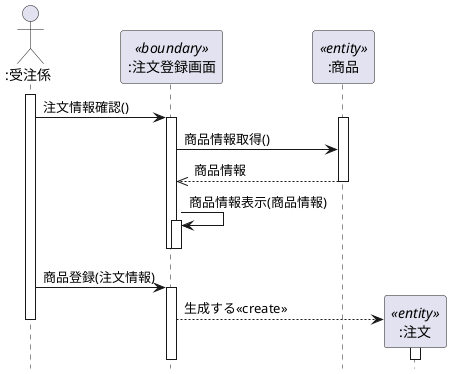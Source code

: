 @startuml
hide footbox
Actor ":受注係" as orderP
participant ":注文登録画面" as register <<boundary>>
participant ":商品" as product <<entity>>
participant ":注文" as order <<entity>>

activate orderP
    orderP -> register:注文情報確認()
    activate register
        activate product
            register -> product:商品情報取得()
            register <<-- product:商品情報
        deactivate product
        register -> register:商品情報表示(商品情報)
        activate register
        deactivate register
    deactivate register
    orderP -> register : 商品登録(注文情報)
    activate register
    create order
    register --> order:生成する<<create>>
    activate order
    deactivate order
deactivate orderP

@enduml